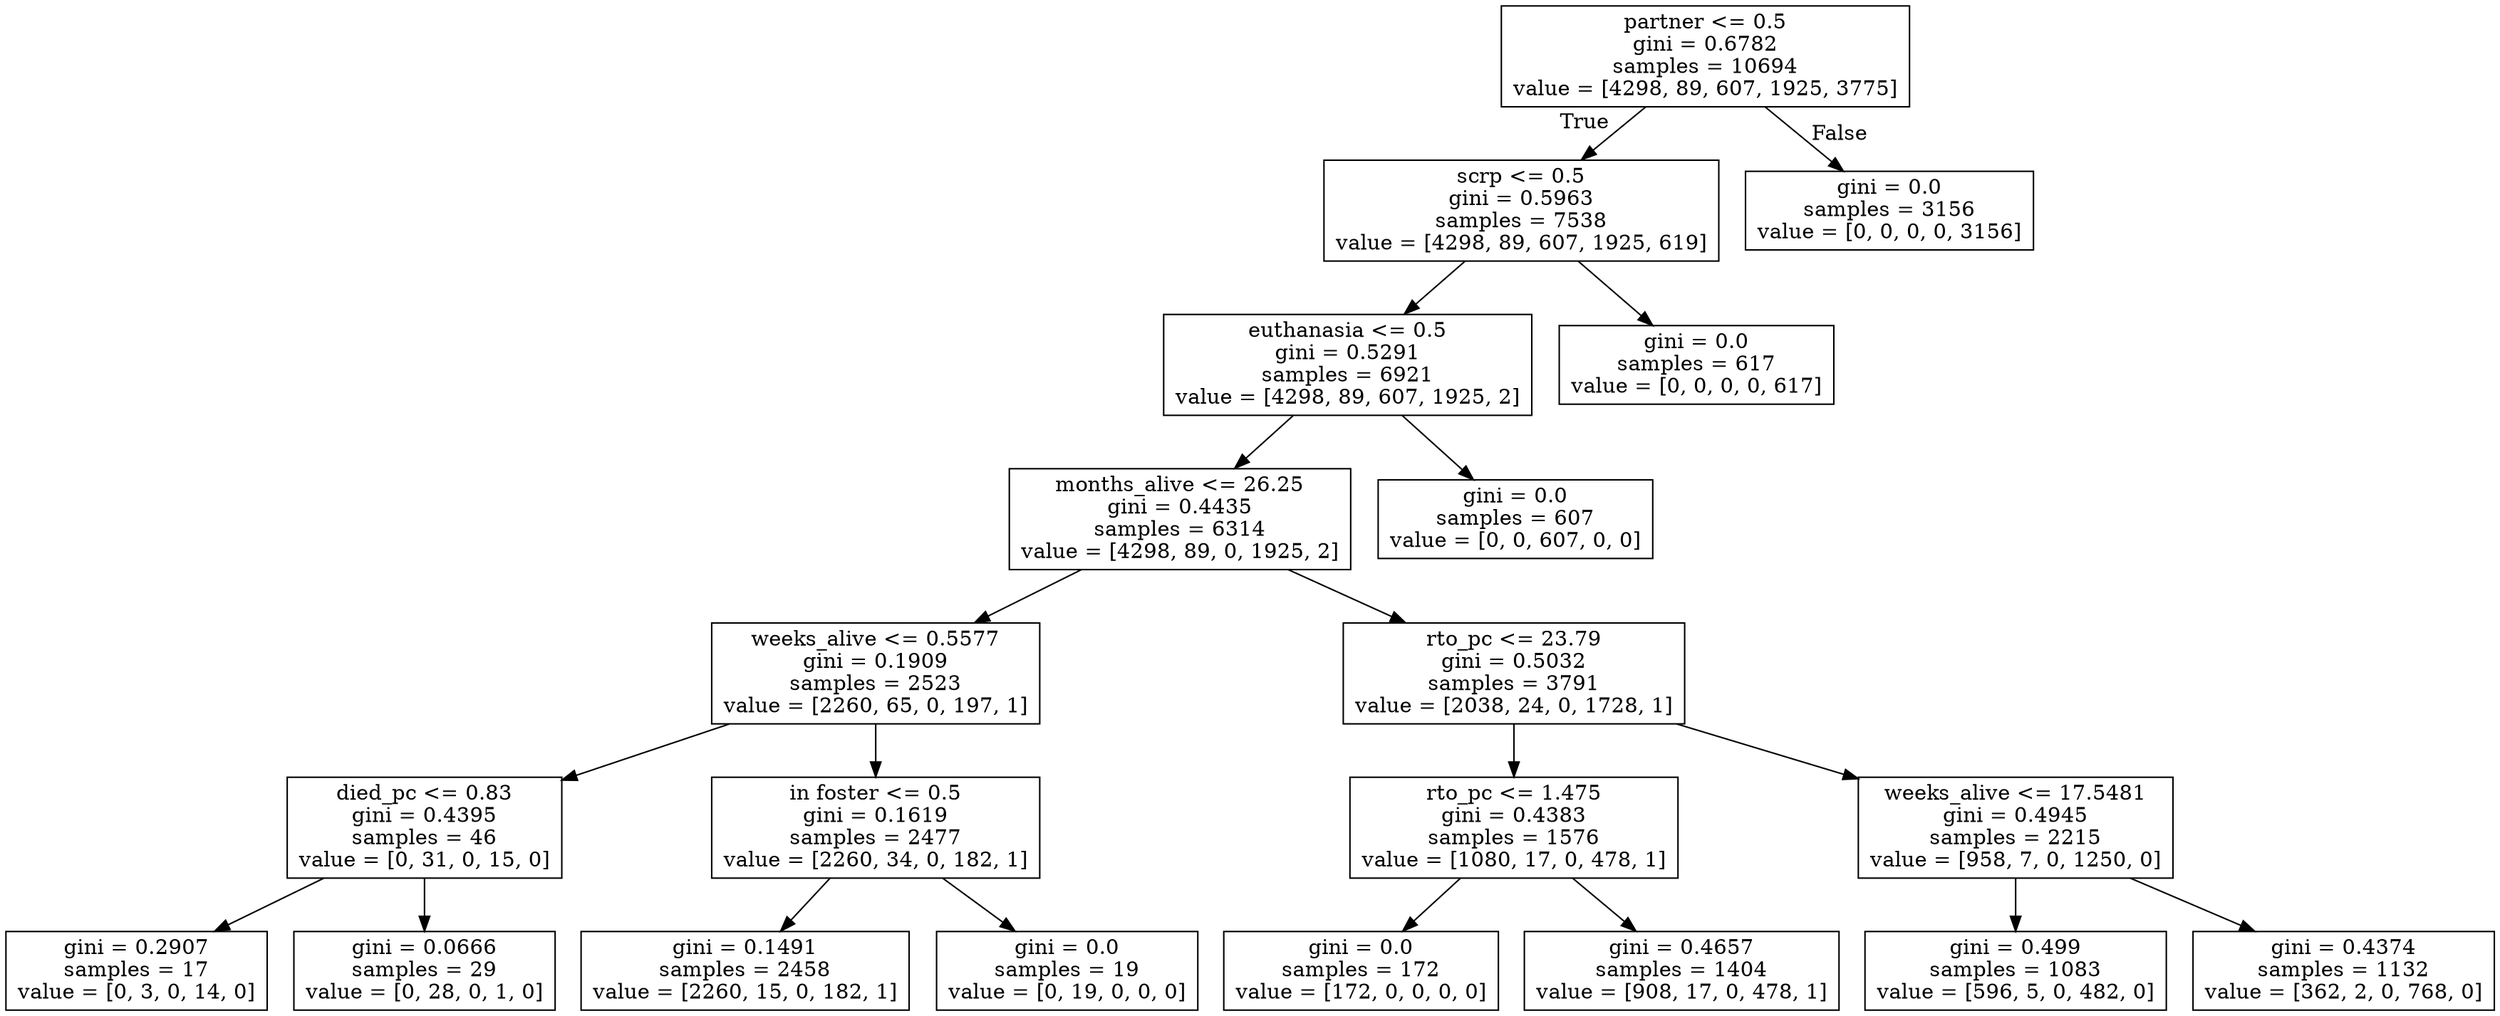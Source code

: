 digraph Tree {
node [shape=box] ;
0 [label="partner <= 0.5\ngini = 0.6782\nsamples = 10694\nvalue = [4298, 89, 607, 1925, 3775]"] ;
1 [label="scrp <= 0.5\ngini = 0.5963\nsamples = 7538\nvalue = [4298, 89, 607, 1925, 619]"] ;
0 -> 1 [labeldistance=2.5, labelangle=45, headlabel="True"] ;
2 [label="euthanasia <= 0.5\ngini = 0.5291\nsamples = 6921\nvalue = [4298, 89, 607, 1925, 2]"] ;
1 -> 2 ;
3 [label="months_alive <= 26.25\ngini = 0.4435\nsamples = 6314\nvalue = [4298, 89, 0, 1925, 2]"] ;
2 -> 3 ;
4 [label="weeks_alive <= 0.5577\ngini = 0.1909\nsamples = 2523\nvalue = [2260, 65, 0, 197, 1]"] ;
3 -> 4 ;
5 [label="died_pc <= 0.83\ngini = 0.4395\nsamples = 46\nvalue = [0, 31, 0, 15, 0]"] ;
4 -> 5 ;
6 [label="gini = 0.2907\nsamples = 17\nvalue = [0, 3, 0, 14, 0]"] ;
5 -> 6 ;
7 [label="gini = 0.0666\nsamples = 29\nvalue = [0, 28, 0, 1, 0]"] ;
5 -> 7 ;
8 [label="in foster <= 0.5\ngini = 0.1619\nsamples = 2477\nvalue = [2260, 34, 0, 182, 1]"] ;
4 -> 8 ;
9 [label="gini = 0.1491\nsamples = 2458\nvalue = [2260, 15, 0, 182, 1]"] ;
8 -> 9 ;
10 [label="gini = 0.0\nsamples = 19\nvalue = [0, 19, 0, 0, 0]"] ;
8 -> 10 ;
11 [label="rto_pc <= 23.79\ngini = 0.5032\nsamples = 3791\nvalue = [2038, 24, 0, 1728, 1]"] ;
3 -> 11 ;
12 [label="rto_pc <= 1.475\ngini = 0.4383\nsamples = 1576\nvalue = [1080, 17, 0, 478, 1]"] ;
11 -> 12 ;
13 [label="gini = 0.0\nsamples = 172\nvalue = [172, 0, 0, 0, 0]"] ;
12 -> 13 ;
14 [label="gini = 0.4657\nsamples = 1404\nvalue = [908, 17, 0, 478, 1]"] ;
12 -> 14 ;
15 [label="weeks_alive <= 17.5481\ngini = 0.4945\nsamples = 2215\nvalue = [958, 7, 0, 1250, 0]"] ;
11 -> 15 ;
16 [label="gini = 0.499\nsamples = 1083\nvalue = [596, 5, 0, 482, 0]"] ;
15 -> 16 ;
17 [label="gini = 0.4374\nsamples = 1132\nvalue = [362, 2, 0, 768, 0]"] ;
15 -> 17 ;
18 [label="gini = 0.0\nsamples = 607\nvalue = [0, 0, 607, 0, 0]"] ;
2 -> 18 ;
19 [label="gini = 0.0\nsamples = 617\nvalue = [0, 0, 0, 0, 617]"] ;
1 -> 19 ;
20 [label="gini = 0.0\nsamples = 3156\nvalue = [0, 0, 0, 0, 3156]"] ;
0 -> 20 [labeldistance=2.5, labelangle=-45, headlabel="False"] ;
}